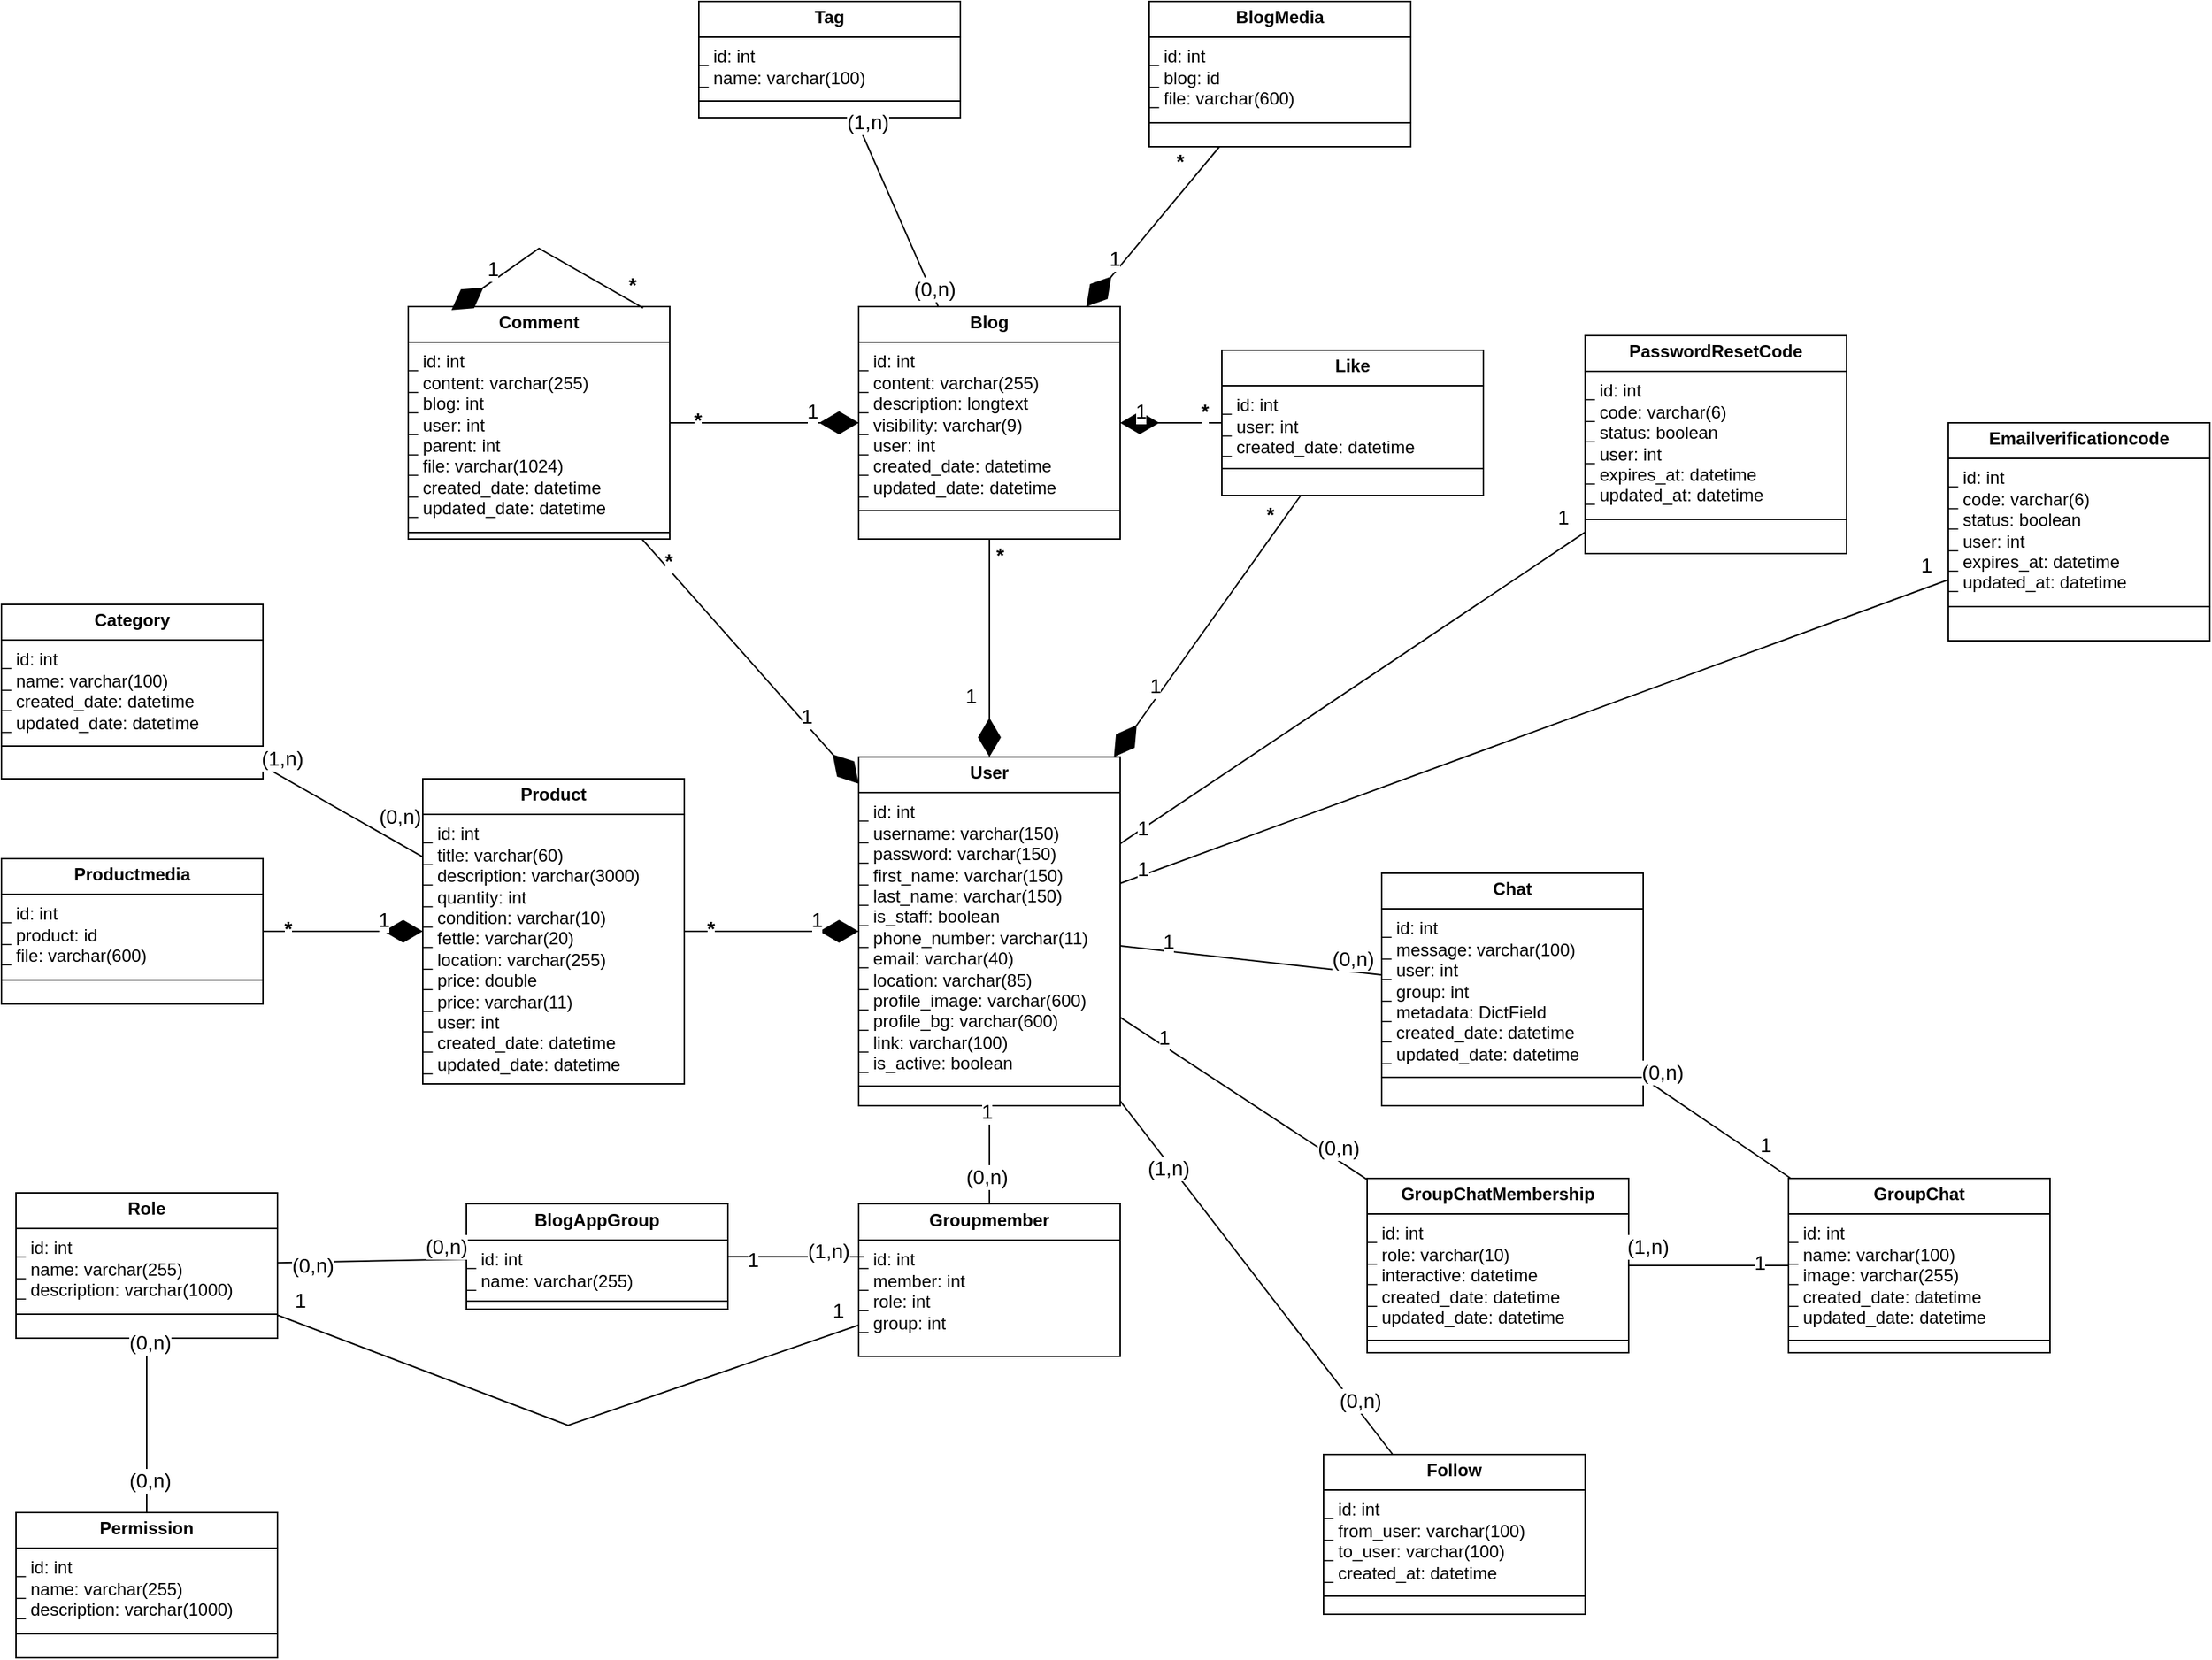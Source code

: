 <mxfile version="24.7.17">
  <diagram name="Page-1" id="c4acf3e9-155e-7222-9cf6-157b1a14988f">
    <mxGraphModel dx="2283" dy="1726" grid="1" gridSize="10" guides="1" tooltips="1" connect="1" arrows="1" fold="1" page="1" pageScale="1" pageWidth="850" pageHeight="1100" background="none" math="0" shadow="0">
      <root>
        <mxCell id="0" />
        <mxCell id="1" parent="0" />
        <mxCell id="75buAJmkiO0_xKclVIpT-29" value="&lt;p style=&quot;margin:0px;margin-top:4px;text-align:center;&quot;&gt;&lt;b&gt;User&lt;/b&gt;&lt;/p&gt;&lt;hr size=&quot;1&quot; style=&quot;border-style:solid;&quot;&gt;_ id: int&lt;div&gt;_ username: varchar(150)&lt;/div&gt;&lt;div&gt;_ password: varchar(150)&lt;/div&gt;&lt;div&gt;_ first_name: varchar(150)&lt;div&gt;_ last_name: varchar(150)&lt;/div&gt;&lt;div&gt;_ is_staff: boolean&lt;/div&gt;&lt;div&gt;_ phone_number: varchar(11)&lt;div&gt;_ email: varchar(40)&lt;/div&gt;&lt;div&gt;_ location: varchar(85)&lt;/div&gt;&lt;/div&gt;&lt;div&gt;_ profile_image: varchar(600)&lt;div&gt;_ profile_bg: varchar(600)&lt;/div&gt;&lt;div&gt;_ link: varchar(100)&lt;/div&gt;&lt;/div&gt;&lt;div&gt;_ is_active: boolean&lt;/div&gt;&lt;div&gt;&lt;div style=&quot;height:2px;&quot;&gt;&lt;/div&gt;&lt;hr size=&quot;1&quot; style=&quot;border-style:solid;&quot;&gt;&lt;div style=&quot;height:2px;&quot;&gt;&lt;/div&gt;&lt;/div&gt;&lt;/div&gt;" style="verticalAlign=top;align=left;overflow=fill;html=1;whiteSpace=wrap;" parent="1" vertex="1">
          <mxGeometry x="460" y="50" width="180" height="240" as="geometry" />
        </mxCell>
        <mxCell id="75buAJmkiO0_xKclVIpT-30" value="&lt;p style=&quot;margin:0px;margin-top:4px;text-align:center;&quot;&gt;&lt;b&gt;Follow&lt;/b&gt;&lt;/p&gt;&lt;hr size=&quot;1&quot; style=&quot;border-style:solid;&quot;&gt;_ id: int&lt;div&gt;_ from_user: varchar(100)&lt;/div&gt;&lt;div&gt;_ to_user: varchar(100)&lt;/div&gt;&lt;div&gt;_ created_at: datetime&lt;div&gt;&lt;div style=&quot;height:2px;&quot;&gt;&lt;/div&gt;&lt;hr size=&quot;1&quot; style=&quot;border-style:solid;&quot;&gt;&lt;div style=&quot;height:2px;&quot;&gt;&lt;/div&gt;&lt;/div&gt;&lt;/div&gt;" style="verticalAlign=top;align=left;overflow=fill;html=1;whiteSpace=wrap;" parent="1" vertex="1">
          <mxGeometry x="780" y="530" width="180" height="110" as="geometry" />
        </mxCell>
        <mxCell id="75buAJmkiO0_xKclVIpT-48" value="&lt;p style=&quot;margin:0px;margin-top:4px;text-align:center;&quot;&gt;&lt;b&gt;Blog&lt;/b&gt;&lt;/p&gt;&lt;hr size=&quot;1&quot; style=&quot;border-style:solid;&quot;&gt;_ id: int&lt;div&gt;_ content: varchar(255)&lt;/div&gt;&lt;div&gt;_ description: longtext&lt;/div&gt;&lt;div&gt;_ visibility: varchar(9)&lt;div&gt;_ user: int&lt;/div&gt;&lt;div&gt;_ created_date: datetime&lt;/div&gt;&lt;div&gt;_ updated_date: datetime&lt;/div&gt;&lt;div&gt;&lt;div style=&quot;height:2px;&quot;&gt;&lt;/div&gt;&lt;hr size=&quot;1&quot; style=&quot;border-style:solid;&quot;&gt;&lt;div style=&quot;height:2px;&quot;&gt;&lt;/div&gt;&lt;/div&gt;&lt;/div&gt;" style="verticalAlign=top;align=left;overflow=fill;html=1;whiteSpace=wrap;" parent="1" vertex="1">
          <mxGeometry x="460" y="-260" width="180" height="160" as="geometry" />
        </mxCell>
        <mxCell id="75buAJmkiO0_xKclVIpT-49" value="" style="endArrow=diamondThin;endFill=1;endSize=24;html=1;rounded=0;" parent="1" source="75buAJmkiO0_xKclVIpT-48" target="75buAJmkiO0_xKclVIpT-29" edge="1">
          <mxGeometry width="160" relative="1" as="geometry">
            <mxPoint x="850" y="208" as="sourcePoint" />
            <mxPoint x="649" y="208" as="targetPoint" />
          </mxGeometry>
        </mxCell>
        <mxCell id="75buAJmkiO0_xKclVIpT-50" value="&lt;font style=&quot;font-size: 14px;&quot;&gt;1&lt;/font&gt;" style="edgeLabel;html=1;align=center;verticalAlign=middle;resizable=0;points=[];" parent="75buAJmkiO0_xKclVIpT-49" vertex="1" connectable="0">
          <mxGeometry x="0.539" relative="1" as="geometry">
            <mxPoint x="-13" y="-8" as="offset" />
          </mxGeometry>
        </mxCell>
        <mxCell id="75buAJmkiO0_xKclVIpT-51" value="&lt;font style=&quot;font-size: 14px;&quot;&gt;&lt;b&gt;*&lt;/b&gt;&lt;/font&gt;" style="edgeLabel;html=1;align=center;verticalAlign=middle;resizable=0;points=[];" parent="75buAJmkiO0_xKclVIpT-49" vertex="1" connectable="0">
          <mxGeometry x="-0.789" y="-3" relative="1" as="geometry">
            <mxPoint x="10" y="-5" as="offset" />
          </mxGeometry>
        </mxCell>
        <mxCell id="75buAJmkiO0_xKclVIpT-52" value="&lt;p style=&quot;margin:0px;margin-top:4px;text-align:center;&quot;&gt;&lt;b&gt;BlogMedia&lt;/b&gt;&lt;/p&gt;&lt;hr size=&quot;1&quot; style=&quot;border-style:solid;&quot;&gt;_ id: int&lt;div&gt;_ blog: id&lt;/div&gt;&lt;div&gt;_ file: varchar(600)&lt;/div&gt;&lt;div&gt;&lt;div&gt;&lt;div style=&quot;height:2px;&quot;&gt;&lt;/div&gt;&lt;hr size=&quot;1&quot; style=&quot;border-style:solid;&quot;&gt;&lt;div style=&quot;height:2px;&quot;&gt;&lt;/div&gt;&lt;/div&gt;&lt;/div&gt;" style="verticalAlign=top;align=left;overflow=fill;html=1;whiteSpace=wrap;" parent="1" vertex="1">
          <mxGeometry x="660" y="-470" width="180" height="100" as="geometry" />
        </mxCell>
        <mxCell id="75buAJmkiO0_xKclVIpT-53" value="" style="endArrow=diamondThin;endFill=1;endSize=24;html=1;rounded=0;" parent="1" source="75buAJmkiO0_xKclVIpT-52" target="75buAJmkiO0_xKclVIpT-48" edge="1">
          <mxGeometry width="160" relative="1" as="geometry">
            <mxPoint x="760" y="-90" as="sourcePoint" />
            <mxPoint x="560" y="60" as="targetPoint" />
          </mxGeometry>
        </mxCell>
        <mxCell id="75buAJmkiO0_xKclVIpT-54" value="&lt;font style=&quot;font-size: 14px;&quot;&gt;1&lt;/font&gt;" style="edgeLabel;html=1;align=center;verticalAlign=middle;resizable=0;points=[];" parent="75buAJmkiO0_xKclVIpT-53" vertex="1" connectable="0">
          <mxGeometry x="0.539" relative="1" as="geometry">
            <mxPoint x="-2" y="-8" as="offset" />
          </mxGeometry>
        </mxCell>
        <mxCell id="75buAJmkiO0_xKclVIpT-55" value="&lt;font style=&quot;font-size: 14px;&quot;&gt;&lt;b&gt;*&lt;/b&gt;&lt;/font&gt;" style="edgeLabel;html=1;align=center;verticalAlign=middle;resizable=0;points=[];" parent="75buAJmkiO0_xKclVIpT-53" vertex="1" connectable="0">
          <mxGeometry x="-0.789" y="-3" relative="1" as="geometry">
            <mxPoint x="-16" as="offset" />
          </mxGeometry>
        </mxCell>
        <mxCell id="75buAJmkiO0_xKclVIpT-68" value="&lt;p style=&quot;margin:0px;margin-top:4px;text-align:center;&quot;&gt;&lt;b&gt;Comment&lt;/b&gt;&lt;/p&gt;&lt;hr size=&quot;1&quot; style=&quot;border-style:solid;&quot;&gt;_ id: int&lt;div&gt;_ content: varchar(255)&lt;/div&gt;&lt;div&gt;_ blog: int&lt;/div&gt;&lt;div&gt;_ user: int&lt;br&gt;&lt;/div&gt;&lt;div&gt;_ parent: int&lt;div&gt;_ file: varchar(1024)&lt;/div&gt;&lt;div&gt;_ created_date: datetime&lt;/div&gt;&lt;div&gt;_ updated_date: datetime&lt;/div&gt;&lt;div&gt;&lt;div style=&quot;height:2px;&quot;&gt;&lt;/div&gt;&lt;hr size=&quot;1&quot; style=&quot;border-style:solid;&quot;&gt;&lt;div style=&quot;height:2px;&quot;&gt;&lt;/div&gt;&lt;/div&gt;&lt;/div&gt;" style="verticalAlign=top;align=left;overflow=fill;html=1;whiteSpace=wrap;" parent="1" vertex="1">
          <mxGeometry x="150" y="-260" width="180" height="160" as="geometry" />
        </mxCell>
        <mxCell id="75buAJmkiO0_xKclVIpT-69" value="" style="endArrow=diamondThin;endFill=1;endSize=24;html=1;rounded=0;" parent="1" source="75buAJmkiO0_xKclVIpT-68" target="75buAJmkiO0_xKclVIpT-48" edge="1">
          <mxGeometry width="160" relative="1" as="geometry">
            <mxPoint x="790" y="-170" as="sourcePoint" />
            <mxPoint x="650" y="-170" as="targetPoint" />
          </mxGeometry>
        </mxCell>
        <mxCell id="75buAJmkiO0_xKclVIpT-70" value="&lt;font style=&quot;font-size: 14px;&quot;&gt;1&lt;/font&gt;" style="edgeLabel;html=1;align=center;verticalAlign=middle;resizable=0;points=[];" parent="75buAJmkiO0_xKclVIpT-69" vertex="1" connectable="0">
          <mxGeometry x="0.539" relative="1" as="geometry">
            <mxPoint x="-2" y="-8" as="offset" />
          </mxGeometry>
        </mxCell>
        <mxCell id="75buAJmkiO0_xKclVIpT-71" value="&lt;font style=&quot;font-size: 14px;&quot;&gt;&lt;b&gt;*&lt;/b&gt;&lt;/font&gt;" style="edgeLabel;html=1;align=center;verticalAlign=middle;resizable=0;points=[];" parent="75buAJmkiO0_xKclVIpT-69" vertex="1" connectable="0">
          <mxGeometry x="-0.789" y="-3" relative="1" as="geometry">
            <mxPoint x="5" y="-5" as="offset" />
          </mxGeometry>
        </mxCell>
        <mxCell id="75buAJmkiO0_xKclVIpT-78" value="" style="endArrow=diamondThin;endFill=1;endSize=24;html=1;rounded=0;entryX=0.165;entryY=0.015;entryDx=0;entryDy=0;entryPerimeter=0;exitX=0.898;exitY=0.006;exitDx=0;exitDy=0;exitPerimeter=0;" parent="1" source="75buAJmkiO0_xKclVIpT-68" target="75buAJmkiO0_xKclVIpT-68" edge="1">
          <mxGeometry width="160" relative="1" as="geometry">
            <mxPoint x="310" y="-330" as="sourcePoint" />
            <mxPoint x="200" y="-350" as="targetPoint" />
            <Array as="points">
              <mxPoint x="240" y="-300" />
            </Array>
          </mxGeometry>
        </mxCell>
        <mxCell id="75buAJmkiO0_xKclVIpT-79" value="&lt;font style=&quot;font-size: 14px;&quot;&gt;1&lt;/font&gt;" style="edgeLabel;html=1;align=center;verticalAlign=middle;resizable=0;points=[];" parent="75buAJmkiO0_xKclVIpT-78" vertex="1" connectable="0">
          <mxGeometry x="0.539" relative="1" as="geometry">
            <mxPoint x="-2" y="-8" as="offset" />
          </mxGeometry>
        </mxCell>
        <mxCell id="75buAJmkiO0_xKclVIpT-80" value="&lt;font style=&quot;font-size: 14px;&quot;&gt;&lt;b&gt;*&lt;/b&gt;&lt;/font&gt;" style="edgeLabel;html=1;align=center;verticalAlign=middle;resizable=0;points=[];" parent="75buAJmkiO0_xKclVIpT-78" vertex="1" connectable="0">
          <mxGeometry x="-0.789" y="-3" relative="1" as="geometry">
            <mxPoint x="5" y="-5" as="offset" />
          </mxGeometry>
        </mxCell>
        <mxCell id="75buAJmkiO0_xKclVIpT-85" value="" style="endArrow=diamondThin;endFill=1;endSize=24;html=1;rounded=0;" parent="1" source="75buAJmkiO0_xKclVIpT-68" target="75buAJmkiO0_xKclVIpT-29" edge="1">
          <mxGeometry width="160" relative="1" as="geometry">
            <mxPoint x="340" y="-170" as="sourcePoint" />
            <mxPoint x="470" y="-170" as="targetPoint" />
          </mxGeometry>
        </mxCell>
        <mxCell id="75buAJmkiO0_xKclVIpT-86" value="&lt;font style=&quot;font-size: 14px;&quot;&gt;1&lt;/font&gt;" style="edgeLabel;html=1;align=center;verticalAlign=middle;resizable=0;points=[];" parent="75buAJmkiO0_xKclVIpT-85" vertex="1" connectable="0">
          <mxGeometry x="0.539" relative="1" as="geometry">
            <mxPoint x="-2" y="-8" as="offset" />
          </mxGeometry>
        </mxCell>
        <mxCell id="75buAJmkiO0_xKclVIpT-87" value="&lt;font style=&quot;font-size: 14px;&quot;&gt;&lt;b&gt;*&lt;/b&gt;&lt;/font&gt;" style="edgeLabel;html=1;align=center;verticalAlign=middle;resizable=0;points=[];" parent="75buAJmkiO0_xKclVIpT-85" vertex="1" connectable="0">
          <mxGeometry x="-0.789" y="-3" relative="1" as="geometry">
            <mxPoint x="5" y="-5" as="offset" />
          </mxGeometry>
        </mxCell>
        <mxCell id="4jcIG2vYjWAaLgkACTkH-1" value="" style="endArrow=diamondThin;endFill=1;endSize=24;html=1;rounded=0;" edge="1" parent="1">
          <mxGeometry width="160" relative="1" as="geometry">
            <mxPoint x="330" y="-180" as="sourcePoint" />
            <mxPoint x="460" y="-180" as="targetPoint" />
          </mxGeometry>
        </mxCell>
        <mxCell id="4jcIG2vYjWAaLgkACTkH-2" value="&lt;font style=&quot;font-size: 14px;&quot;&gt;1&lt;/font&gt;" style="edgeLabel;html=1;align=center;verticalAlign=middle;resizable=0;points=[];" vertex="1" connectable="0" parent="4jcIG2vYjWAaLgkACTkH-1">
          <mxGeometry x="0.539" relative="1" as="geometry">
            <mxPoint x="-2" y="-8" as="offset" />
          </mxGeometry>
        </mxCell>
        <mxCell id="4jcIG2vYjWAaLgkACTkH-3" value="&lt;font style=&quot;font-size: 14px;&quot;&gt;&lt;b&gt;*&lt;/b&gt;&lt;/font&gt;" style="edgeLabel;html=1;align=center;verticalAlign=middle;resizable=0;points=[];" vertex="1" connectable="0" parent="4jcIG2vYjWAaLgkACTkH-1">
          <mxGeometry x="-0.789" y="-3" relative="1" as="geometry">
            <mxPoint x="5" y="-5" as="offset" />
          </mxGeometry>
        </mxCell>
        <mxCell id="4jcIG2vYjWAaLgkACTkH-8" value="&lt;p style=&quot;margin:0px;margin-top:4px;text-align:center;&quot;&gt;&lt;b&gt;Product&lt;/b&gt;&lt;/p&gt;&lt;hr size=&quot;1&quot; style=&quot;border-style:solid;&quot;&gt;_ id: int&lt;div&gt;_ title: varchar(60)&lt;/div&gt;&lt;div&gt;_ description: varchar(3000)&lt;/div&gt;&lt;div&gt;_ quantity: int&lt;div&gt;_ condition: varchar(10)&lt;/div&gt;&lt;div&gt;_ fettle: varchar(20)&lt;br&gt;&lt;/div&gt;&lt;div&gt;_ location: varchar(255)&lt;br&gt;&lt;/div&gt;&lt;div&gt;_ price: double&lt;br&gt;&lt;/div&gt;&lt;div&gt;&lt;div&gt;_ price: varchar(11)&lt;/div&gt;&lt;/div&gt;&lt;div&gt;_ user: int&lt;br&gt;&lt;/div&gt;&lt;div&gt;&lt;span style=&quot;background-color: initial;&quot;&gt;_ created_date: datetime&lt;/span&gt;&lt;br&gt;&lt;/div&gt;&lt;div&gt;_ updated_date: datetime&lt;/div&gt;&lt;div&gt;&lt;div style=&quot;height:2px;&quot;&gt;&lt;/div&gt;&lt;hr size=&quot;1&quot; style=&quot;border-style:solid;&quot;&gt;&lt;div style=&quot;height:2px;&quot;&gt;&lt;/div&gt;&lt;/div&gt;&lt;/div&gt;" style="verticalAlign=top;align=left;overflow=fill;html=1;whiteSpace=wrap;" vertex="1" parent="1">
          <mxGeometry x="160" y="65" width="180" height="210" as="geometry" />
        </mxCell>
        <mxCell id="4jcIG2vYjWAaLgkACTkH-9" value="&lt;p style=&quot;margin:0px;margin-top:4px;text-align:center;&quot;&gt;&lt;b&gt;Productmedia&lt;/b&gt;&lt;/p&gt;&lt;hr size=&quot;1&quot; style=&quot;border-style:solid;&quot;&gt;_ id: int&lt;div&gt;_ product: id&lt;/div&gt;&lt;div&gt;_ file: varchar(600)&lt;/div&gt;&lt;div&gt;&lt;div&gt;&lt;div style=&quot;height:2px;&quot;&gt;&lt;/div&gt;&lt;hr size=&quot;1&quot; style=&quot;border-style:solid;&quot;&gt;&lt;div style=&quot;height:2px;&quot;&gt;&lt;/div&gt;&lt;/div&gt;&lt;/div&gt;" style="verticalAlign=top;align=left;overflow=fill;html=1;whiteSpace=wrap;" vertex="1" parent="1">
          <mxGeometry x="-130" y="120" width="180" height="100" as="geometry" />
        </mxCell>
        <mxCell id="4jcIG2vYjWAaLgkACTkH-10" value="" style="endArrow=diamondThin;endFill=1;endSize=24;html=1;rounded=0;" edge="1" parent="1" source="4jcIG2vYjWAaLgkACTkH-8" target="75buAJmkiO0_xKclVIpT-29">
          <mxGeometry width="160" relative="1" as="geometry">
            <mxPoint x="321" y="-90" as="sourcePoint" />
            <mxPoint x="470" y="78" as="targetPoint" />
          </mxGeometry>
        </mxCell>
        <mxCell id="4jcIG2vYjWAaLgkACTkH-11" value="&lt;font style=&quot;font-size: 14px;&quot;&gt;1&lt;/font&gt;" style="edgeLabel;html=1;align=center;verticalAlign=middle;resizable=0;points=[];" vertex="1" connectable="0" parent="4jcIG2vYjWAaLgkACTkH-10">
          <mxGeometry x="0.539" relative="1" as="geometry">
            <mxPoint x="-2" y="-8" as="offset" />
          </mxGeometry>
        </mxCell>
        <mxCell id="4jcIG2vYjWAaLgkACTkH-12" value="&lt;font style=&quot;font-size: 14px;&quot;&gt;&lt;b&gt;*&lt;/b&gt;&lt;/font&gt;" style="edgeLabel;html=1;align=center;verticalAlign=middle;resizable=0;points=[];" vertex="1" connectable="0" parent="4jcIG2vYjWAaLgkACTkH-10">
          <mxGeometry x="-0.789" y="-3" relative="1" as="geometry">
            <mxPoint x="5" y="-5" as="offset" />
          </mxGeometry>
        </mxCell>
        <mxCell id="4jcIG2vYjWAaLgkACTkH-13" value="" style="endArrow=diamondThin;endFill=1;endSize=24;html=1;rounded=0;" edge="1" parent="1" source="4jcIG2vYjWAaLgkACTkH-9" target="4jcIG2vYjWAaLgkACTkH-8">
          <mxGeometry width="160" relative="1" as="geometry">
            <mxPoint x="350" y="180" as="sourcePoint" />
            <mxPoint x="470" y="180" as="targetPoint" />
          </mxGeometry>
        </mxCell>
        <mxCell id="4jcIG2vYjWAaLgkACTkH-14" value="&lt;font style=&quot;font-size: 14px;&quot;&gt;1&lt;/font&gt;" style="edgeLabel;html=1;align=center;verticalAlign=middle;resizable=0;points=[];" vertex="1" connectable="0" parent="4jcIG2vYjWAaLgkACTkH-13">
          <mxGeometry x="0.539" relative="1" as="geometry">
            <mxPoint x="-2" y="-8" as="offset" />
          </mxGeometry>
        </mxCell>
        <mxCell id="4jcIG2vYjWAaLgkACTkH-15" value="&lt;font style=&quot;font-size: 14px;&quot;&gt;&lt;b&gt;*&lt;/b&gt;&lt;/font&gt;" style="edgeLabel;html=1;align=center;verticalAlign=middle;resizable=0;points=[];" vertex="1" connectable="0" parent="4jcIG2vYjWAaLgkACTkH-13">
          <mxGeometry x="-0.789" y="-3" relative="1" as="geometry">
            <mxPoint x="5" y="-5" as="offset" />
          </mxGeometry>
        </mxCell>
        <mxCell id="4jcIG2vYjWAaLgkACTkH-16" value="&lt;p style=&quot;margin:0px;margin-top:4px;text-align:center;&quot;&gt;&lt;b&gt;Category&lt;/b&gt;&lt;/p&gt;&lt;hr size=&quot;1&quot; style=&quot;border-style:solid;&quot;&gt;_ id: int&lt;div&gt;_ name: varchar(100)&lt;/div&gt;&lt;div&gt;&lt;div&gt;_ created_date: datetime&lt;/div&gt;&lt;div&gt;_ updated_date: datetime&lt;/div&gt;&lt;div&gt;&lt;div style=&quot;height:2px;&quot;&gt;&lt;/div&gt;&lt;hr size=&quot;1&quot; style=&quot;border-style:solid;&quot;&gt;&lt;div style=&quot;height:2px;&quot;&gt;&lt;/div&gt;&lt;/div&gt;&lt;/div&gt;" style="verticalAlign=top;align=left;overflow=fill;html=1;whiteSpace=wrap;" vertex="1" parent="1">
          <mxGeometry x="-130" y="-55" width="180" height="120" as="geometry" />
        </mxCell>
        <mxCell id="4jcIG2vYjWAaLgkACTkH-18" value="&lt;p style=&quot;margin:0px;margin-top:4px;text-align:center;&quot;&gt;&lt;b&gt;Tag&lt;/b&gt;&lt;/p&gt;&lt;hr size=&quot;1&quot; style=&quot;border-style:solid;&quot;&gt;_ id: int&lt;div&gt;_ name: varchar(100)&lt;/div&gt;&lt;div&gt;&lt;div&gt;&lt;div style=&quot;height:2px;&quot;&gt;&lt;/div&gt;&lt;hr size=&quot;1&quot; style=&quot;border-style:solid;&quot;&gt;&lt;div style=&quot;height:2px;&quot;&gt;&lt;/div&gt;&lt;/div&gt;&lt;/div&gt;" style="verticalAlign=top;align=left;overflow=fill;html=1;whiteSpace=wrap;" vertex="1" parent="1">
          <mxGeometry x="350" y="-470" width="180" height="80" as="geometry" />
        </mxCell>
        <mxCell id="4jcIG2vYjWAaLgkACTkH-20" value="&lt;p style=&quot;margin:0px;margin-top:4px;text-align:center;&quot;&gt;&lt;b&gt;Like&lt;/b&gt;&lt;/p&gt;&lt;hr size=&quot;1&quot; style=&quot;border-style:solid;&quot;&gt;_ id: int&lt;div&gt;&lt;span style=&quot;background-color: initial;&quot;&gt;_ user: int&lt;/span&gt;&lt;br&gt;&lt;/div&gt;&lt;div&gt;&lt;div&gt;_ created_date: datetime&lt;/div&gt;&lt;div&gt;&lt;hr size=&quot;1&quot; style=&quot;border-style:solid;&quot;&gt;&lt;div style=&quot;height:2px;&quot;&gt;&lt;/div&gt;&lt;/div&gt;&lt;/div&gt;" style="verticalAlign=top;align=left;overflow=fill;html=1;whiteSpace=wrap;" vertex="1" parent="1">
          <mxGeometry x="710" y="-230" width="180" height="100" as="geometry" />
        </mxCell>
        <mxCell id="4jcIG2vYjWAaLgkACTkH-21" value="" style="endArrow=diamondThin;endFill=1;endSize=24;html=1;rounded=0;" edge="1" parent="1" source="4jcIG2vYjWAaLgkACTkH-20" target="75buAJmkiO0_xKclVIpT-48">
          <mxGeometry width="160" relative="1" as="geometry">
            <mxPoint x="654" y="-300" as="sourcePoint" />
            <mxPoint x="618" y="-250" as="targetPoint" />
          </mxGeometry>
        </mxCell>
        <mxCell id="4jcIG2vYjWAaLgkACTkH-22" value="&lt;font style=&quot;font-size: 14px;&quot;&gt;1&lt;/font&gt;" style="edgeLabel;html=1;align=center;verticalAlign=middle;resizable=0;points=[];" vertex="1" connectable="0" parent="4jcIG2vYjWAaLgkACTkH-21">
          <mxGeometry x="0.539" relative="1" as="geometry">
            <mxPoint x="-2" y="-8" as="offset" />
          </mxGeometry>
        </mxCell>
        <mxCell id="4jcIG2vYjWAaLgkACTkH-23" value="&lt;font style=&quot;font-size: 14px;&quot;&gt;&lt;b&gt;*&lt;/b&gt;&lt;/font&gt;" style="edgeLabel;html=1;align=center;verticalAlign=middle;resizable=0;points=[];" vertex="1" connectable="0" parent="4jcIG2vYjWAaLgkACTkH-21">
          <mxGeometry x="-0.789" y="-3" relative="1" as="geometry">
            <mxPoint x="-5" y="-5" as="offset" />
          </mxGeometry>
        </mxCell>
        <mxCell id="4jcIG2vYjWAaLgkACTkH-24" value="" style="endArrow=diamondThin;endFill=1;endSize=24;html=1;rounded=0;" edge="1" parent="1" source="4jcIG2vYjWAaLgkACTkH-20" target="75buAJmkiO0_xKclVIpT-29">
          <mxGeometry width="160" relative="1" as="geometry">
            <mxPoint x="770" y="-170" as="sourcePoint" />
            <mxPoint x="650" y="-170" as="targetPoint" />
          </mxGeometry>
        </mxCell>
        <mxCell id="4jcIG2vYjWAaLgkACTkH-25" value="&lt;font style=&quot;font-size: 14px;&quot;&gt;1&lt;/font&gt;" style="edgeLabel;html=1;align=center;verticalAlign=middle;resizable=0;points=[];" vertex="1" connectable="0" parent="4jcIG2vYjWAaLgkACTkH-24">
          <mxGeometry x="0.539" relative="1" as="geometry">
            <mxPoint x="-2" y="-8" as="offset" />
          </mxGeometry>
        </mxCell>
        <mxCell id="4jcIG2vYjWAaLgkACTkH-26" value="&lt;font style=&quot;font-size: 14px;&quot;&gt;&lt;b&gt;*&lt;/b&gt;&lt;/font&gt;" style="edgeLabel;html=1;align=center;verticalAlign=middle;resizable=0;points=[];" vertex="1" connectable="0" parent="4jcIG2vYjWAaLgkACTkH-24">
          <mxGeometry x="-0.789" y="-3" relative="1" as="geometry">
            <mxPoint x="-5" y="-5" as="offset" />
          </mxGeometry>
        </mxCell>
        <mxCell id="4jcIG2vYjWAaLgkACTkH-27" value="&lt;p style=&quot;margin:0px;margin-top:4px;text-align:center;&quot;&gt;&lt;b&gt;Emailverificationcode&lt;/b&gt;&lt;/p&gt;&lt;hr size=&quot;1&quot; style=&quot;border-style:solid;&quot;&gt;_ id: int&lt;div&gt;_ code: varchar(6)&lt;/div&gt;&lt;div&gt;&lt;div&gt;_ status: boolean&lt;/div&gt;&lt;div&gt;&lt;div&gt;_ user: int&lt;/div&gt;&lt;/div&gt;&lt;div&gt;_ expires_at: datetime&lt;/div&gt;&lt;div&gt;_ updated_at: datetime&lt;br&gt;&lt;/div&gt;&lt;div&gt;&lt;div style=&quot;height:2px;&quot;&gt;&lt;/div&gt;&lt;hr size=&quot;1&quot; style=&quot;border-style:solid;&quot;&gt;&lt;div style=&quot;height:2px;&quot;&gt;&lt;/div&gt;&lt;/div&gt;&lt;/div&gt;" style="verticalAlign=top;align=left;overflow=fill;html=1;whiteSpace=wrap;" vertex="1" parent="1">
          <mxGeometry x="1210" y="-180" width="180" height="150" as="geometry" />
        </mxCell>
        <mxCell id="4jcIG2vYjWAaLgkACTkH-28" value="" style="endArrow=none;html=1;rounded=0;" edge="1" parent="1" source="75buAJmkiO0_xKclVIpT-29" target="4jcIG2vYjWAaLgkACTkH-27">
          <mxGeometry relative="1" as="geometry">
            <mxPoint x="620" y="100" as="sourcePoint" />
            <mxPoint x="780" y="100" as="targetPoint" />
          </mxGeometry>
        </mxCell>
        <mxCell id="4jcIG2vYjWAaLgkACTkH-29" value="&lt;font style=&quot;font-size: 14px;&quot;&gt;1&lt;/font&gt;" style="edgeLabel;resizable=0;html=1;align=left;verticalAlign=bottom;" connectable="0" vertex="1" parent="4jcIG2vYjWAaLgkACTkH-28">
          <mxGeometry x="-1" relative="1" as="geometry">
            <mxPoint x="10" as="offset" />
          </mxGeometry>
        </mxCell>
        <mxCell id="4jcIG2vYjWAaLgkACTkH-30" value="&lt;font style=&quot;font-size: 14px;&quot;&gt;1&lt;/font&gt;" style="edgeLabel;resizable=0;html=1;align=right;verticalAlign=bottom;" connectable="0" vertex="1" parent="4jcIG2vYjWAaLgkACTkH-28">
          <mxGeometry x="1" relative="1" as="geometry">
            <mxPoint x="-10" as="offset" />
          </mxGeometry>
        </mxCell>
        <mxCell id="4jcIG2vYjWAaLgkACTkH-31" value="" style="endArrow=none;html=1;rounded=0;" edge="1" parent="1" source="4jcIG2vYjWAaLgkACTkH-16" target="4jcIG2vYjWAaLgkACTkH-8">
          <mxGeometry relative="1" as="geometry">
            <mxPoint x="400" y="120" as="sourcePoint" />
            <mxPoint x="560" y="120" as="targetPoint" />
          </mxGeometry>
        </mxCell>
        <mxCell id="4jcIG2vYjWAaLgkACTkH-39" value="&lt;font style=&quot;font-size: 14px;&quot;&gt;(1,n)&lt;/font&gt;" style="edgeLabel;html=1;align=center;verticalAlign=middle;resizable=0;points=[];" vertex="1" connectable="0" parent="4jcIG2vYjWAaLgkACTkH-31">
          <mxGeometry x="-0.775" y="2" relative="1" as="geometry">
            <mxPoint y="-11" as="offset" />
          </mxGeometry>
        </mxCell>
        <mxCell id="4jcIG2vYjWAaLgkACTkH-47" value="&lt;font style=&quot;font-size: 14px;&quot;&gt;(0,n)&lt;/font&gt;" style="edgeLabel;html=1;align=center;verticalAlign=middle;resizable=0;points=[];" vertex="1" connectable="0" parent="4jcIG2vYjWAaLgkACTkH-31">
          <mxGeometry x="0.696" relative="1" as="geometry">
            <mxPoint y="-19" as="offset" />
          </mxGeometry>
        </mxCell>
        <mxCell id="4jcIG2vYjWAaLgkACTkH-34" value="&lt;p style=&quot;margin:0px;margin-top:4px;text-align:center;&quot;&gt;&lt;b&gt;PasswordResetCode&lt;/b&gt;&lt;/p&gt;&lt;hr size=&quot;1&quot; style=&quot;border-style:solid;&quot;&gt;_ id: int&lt;div&gt;_ code: varchar(6)&lt;/div&gt;&lt;div&gt;&lt;div&gt;_ status: boolean&lt;/div&gt;&lt;div&gt;&lt;div&gt;_ user: int&lt;/div&gt;&lt;/div&gt;&lt;div&gt;_ expires_at: datetime&lt;/div&gt;&lt;div&gt;_ updated_at: datetime&lt;br&gt;&lt;/div&gt;&lt;div&gt;&lt;div style=&quot;height:2px;&quot;&gt;&lt;/div&gt;&lt;hr size=&quot;1&quot; style=&quot;border-style:solid;&quot;&gt;&lt;div style=&quot;height:2px;&quot;&gt;&lt;/div&gt;&lt;/div&gt;&lt;/div&gt;" style="verticalAlign=top;align=left;overflow=fill;html=1;whiteSpace=wrap;" vertex="1" parent="1">
          <mxGeometry x="960" y="-240" width="180" height="150" as="geometry" />
        </mxCell>
        <mxCell id="4jcIG2vYjWAaLgkACTkH-35" value="" style="endArrow=none;html=1;rounded=0;" edge="1" parent="1" source="75buAJmkiO0_xKclVIpT-29" target="4jcIG2vYjWAaLgkACTkH-34">
          <mxGeometry relative="1" as="geometry">
            <mxPoint x="650" y="180" as="sourcePoint" />
            <mxPoint x="830" y="180" as="targetPoint" />
          </mxGeometry>
        </mxCell>
        <mxCell id="4jcIG2vYjWAaLgkACTkH-36" value="&lt;font style=&quot;font-size: 14px;&quot;&gt;1&lt;/font&gt;" style="edgeLabel;resizable=0;html=1;align=left;verticalAlign=bottom;" connectable="0" vertex="1" parent="4jcIG2vYjWAaLgkACTkH-35">
          <mxGeometry x="-1" relative="1" as="geometry">
            <mxPoint x="10" as="offset" />
          </mxGeometry>
        </mxCell>
        <mxCell id="4jcIG2vYjWAaLgkACTkH-37" value="&lt;font style=&quot;font-size: 14px;&quot;&gt;1&lt;/font&gt;" style="edgeLabel;resizable=0;html=1;align=right;verticalAlign=bottom;" connectable="0" vertex="1" parent="4jcIG2vYjWAaLgkACTkH-35">
          <mxGeometry x="1" relative="1" as="geometry">
            <mxPoint x="-10" as="offset" />
          </mxGeometry>
        </mxCell>
        <mxCell id="4jcIG2vYjWAaLgkACTkH-38" value="&lt;p style=&quot;margin:0px;margin-top:4px;text-align:center;&quot;&gt;&lt;b&gt;GroupChat&lt;/b&gt;&lt;/p&gt;&lt;hr size=&quot;1&quot; style=&quot;border-style:solid;&quot;&gt;_ id: int&lt;div&gt;_ name: varchar(100)&lt;/div&gt;&lt;div&gt;&lt;div&gt;_ image: varchar(255)&lt;/div&gt;&lt;div&gt;&lt;/div&gt;&lt;div&gt;_ created_date: datetime&lt;/div&gt;&lt;div&gt;_ updated_date: datetime&lt;/div&gt;&lt;div&gt;&lt;div style=&quot;height:2px;&quot;&gt;&lt;/div&gt;&lt;hr size=&quot;1&quot; style=&quot;border-style:solid;&quot;&gt;&lt;div style=&quot;height:2px;&quot;&gt;&lt;/div&gt;&lt;/div&gt;&lt;/div&gt;" style="verticalAlign=top;align=left;overflow=fill;html=1;whiteSpace=wrap;" vertex="1" parent="1">
          <mxGeometry x="1100" y="340" width="180" height="120" as="geometry" />
        </mxCell>
        <mxCell id="4jcIG2vYjWAaLgkACTkH-41" value="" style="endArrow=none;html=1;rounded=0;" edge="1" parent="1" source="4jcIG2vYjWAaLgkACTkH-18" target="75buAJmkiO0_xKclVIpT-48">
          <mxGeometry relative="1" as="geometry">
            <mxPoint x="410" y="-260" as="sourcePoint" />
            <mxPoint x="170" y="129" as="targetPoint" />
          </mxGeometry>
        </mxCell>
        <mxCell id="4jcIG2vYjWAaLgkACTkH-42" value="&lt;font style=&quot;font-size: 14px;&quot;&gt;(1,n)&lt;/font&gt;" style="edgeLabel;html=1;align=center;verticalAlign=middle;resizable=0;points=[];" vertex="1" connectable="0" parent="4jcIG2vYjWAaLgkACTkH-41">
          <mxGeometry x="-0.775" y="2" relative="1" as="geometry">
            <mxPoint y="-11" as="offset" />
          </mxGeometry>
        </mxCell>
        <mxCell id="4jcIG2vYjWAaLgkACTkH-43" value="&lt;font style=&quot;font-size: 14px;&quot;&gt;(0,n)&lt;/font&gt;" style="edgeLabel;html=1;align=center;verticalAlign=middle;resizable=0;points=[];" vertex="1" connectable="0" parent="4jcIG2vYjWAaLgkACTkH-41">
          <mxGeometry x="0.826" y="2" relative="1" as="geometry">
            <mxPoint as="offset" />
          </mxGeometry>
        </mxCell>
        <mxCell id="4jcIG2vYjWAaLgkACTkH-45" value="" style="endArrow=none;html=1;rounded=0;" edge="1" parent="1" source="75buAJmkiO0_xKclVIpT-30" target="75buAJmkiO0_xKclVIpT-29">
          <mxGeometry relative="1" as="geometry">
            <mxPoint x="60" y="66" as="sourcePoint" />
            <mxPoint x="550" y="300" as="targetPoint" />
          </mxGeometry>
        </mxCell>
        <mxCell id="4jcIG2vYjWAaLgkACTkH-46" value="&lt;font style=&quot;font-size: 14px;&quot;&gt;(0,n)&lt;/font&gt;" style="edgeLabel;html=1;align=center;verticalAlign=middle;resizable=0;points=[];" vertex="1" connectable="0" parent="4jcIG2vYjWAaLgkACTkH-45">
          <mxGeometry x="-0.775" y="2" relative="1" as="geometry">
            <mxPoint y="-11" as="offset" />
          </mxGeometry>
        </mxCell>
        <mxCell id="4jcIG2vYjWAaLgkACTkH-48" value="&lt;font style=&quot;font-size: 14px;&quot;&gt;(1,n)&lt;/font&gt;" style="edgeLabel;html=1;align=center;verticalAlign=middle;resizable=0;points=[];" vertex="1" connectable="0" parent="4jcIG2vYjWAaLgkACTkH-45">
          <mxGeometry x="0.631" y="2" relative="1" as="geometry">
            <mxPoint as="offset" />
          </mxGeometry>
        </mxCell>
        <mxCell id="4jcIG2vYjWAaLgkACTkH-55" value="&lt;p style=&quot;margin:0px;margin-top:4px;text-align:center;&quot;&gt;&lt;b&gt;GroupChatMembership&lt;/b&gt;&lt;/p&gt;&lt;hr size=&quot;1&quot; style=&quot;border-style:solid;&quot;&gt;_ id: int&lt;div&gt;_ role: varchar(10)&lt;/div&gt;&lt;div&gt;_ interactive: datetime&lt;br&gt;&lt;/div&gt;&lt;div&gt;&lt;div&gt;_ created_date: datetime&lt;/div&gt;&lt;div&gt;_ updated_date: datetime&lt;/div&gt;&lt;div&gt;&lt;div style=&quot;height:2px;&quot;&gt;&lt;/div&gt;&lt;hr size=&quot;1&quot; style=&quot;border-style:solid;&quot;&gt;&lt;div style=&quot;height:2px;&quot;&gt;&lt;/div&gt;&lt;/div&gt;&lt;/div&gt;" style="verticalAlign=top;align=left;overflow=fill;html=1;whiteSpace=wrap;" vertex="1" parent="1">
          <mxGeometry x="810" y="340" width="180" height="120" as="geometry" />
        </mxCell>
        <mxCell id="4jcIG2vYjWAaLgkACTkH-56" value="" style="endArrow=none;html=1;rounded=0;" edge="1" parent="1" source="4jcIG2vYjWAaLgkACTkH-55" target="4jcIG2vYjWAaLgkACTkH-38">
          <mxGeometry relative="1" as="geometry">
            <mxPoint x="781" y="330" as="sourcePoint" />
            <mxPoint x="650" y="241" as="targetPoint" />
          </mxGeometry>
        </mxCell>
        <mxCell id="4jcIG2vYjWAaLgkACTkH-57" value="&lt;font style=&quot;font-size: 14px;&quot;&gt;(1,n)&lt;/font&gt;" style="edgeLabel;html=1;align=center;verticalAlign=middle;resizable=0;points=[];" vertex="1" connectable="0" parent="4jcIG2vYjWAaLgkACTkH-56">
          <mxGeometry x="-0.775" y="2" relative="1" as="geometry">
            <mxPoint y="-11" as="offset" />
          </mxGeometry>
        </mxCell>
        <mxCell id="4jcIG2vYjWAaLgkACTkH-58" value="&lt;span style=&quot;font-size: 14px;&quot;&gt;1&lt;/span&gt;" style="edgeLabel;html=1;align=center;verticalAlign=middle;resizable=0;points=[];" vertex="1" connectable="0" parent="4jcIG2vYjWAaLgkACTkH-56">
          <mxGeometry x="0.631" y="2" relative="1" as="geometry">
            <mxPoint as="offset" />
          </mxGeometry>
        </mxCell>
        <mxCell id="4jcIG2vYjWAaLgkACTkH-65" value="" style="endArrow=none;html=1;rounded=0;" edge="1" parent="1" source="4jcIG2vYjWAaLgkACTkH-55" target="75buAJmkiO0_xKclVIpT-29">
          <mxGeometry relative="1" as="geometry">
            <mxPoint x="960" y="390" as="sourcePoint" />
            <mxPoint x="1090" y="390" as="targetPoint" />
          </mxGeometry>
        </mxCell>
        <mxCell id="4jcIG2vYjWAaLgkACTkH-66" value="&lt;font style=&quot;font-size: 14px;&quot;&gt;(0,n)&lt;/font&gt;" style="edgeLabel;html=1;align=center;verticalAlign=middle;resizable=0;points=[];" vertex="1" connectable="0" parent="4jcIG2vYjWAaLgkACTkH-65">
          <mxGeometry x="-0.775" y="2" relative="1" as="geometry">
            <mxPoint y="-11" as="offset" />
          </mxGeometry>
        </mxCell>
        <mxCell id="4jcIG2vYjWAaLgkACTkH-67" value="&lt;span style=&quot;font-size: 14px;&quot;&gt;1&lt;/span&gt;" style="edgeLabel;html=1;align=center;verticalAlign=middle;resizable=0;points=[];" vertex="1" connectable="0" parent="4jcIG2vYjWAaLgkACTkH-65">
          <mxGeometry x="0.631" y="2" relative="1" as="geometry">
            <mxPoint y="-9" as="offset" />
          </mxGeometry>
        </mxCell>
        <mxCell id="4jcIG2vYjWAaLgkACTkH-68" value="&lt;p style=&quot;margin:0px;margin-top:4px;text-align:center;&quot;&gt;&lt;b&gt;Permission&lt;/b&gt;&lt;/p&gt;&lt;hr size=&quot;1&quot; style=&quot;border-style:solid;&quot;&gt;_ id: int&lt;div&gt;_ name: varchar(255)&lt;/div&gt;&lt;div&gt;_ description: varchar(1000)&lt;/div&gt;&lt;div&gt;&lt;div&gt;&lt;div style=&quot;height:2px;&quot;&gt;&lt;/div&gt;&lt;hr size=&quot;1&quot; style=&quot;border-style:solid;&quot;&gt;&lt;div style=&quot;height:2px;&quot;&gt;&lt;/div&gt;&lt;/div&gt;&lt;/div&gt;" style="verticalAlign=top;align=left;overflow=fill;html=1;whiteSpace=wrap;" vertex="1" parent="1">
          <mxGeometry x="-120" y="570" width="180" height="100" as="geometry" />
        </mxCell>
        <mxCell id="4jcIG2vYjWAaLgkACTkH-69" value="&lt;p style=&quot;margin:0px;margin-top:4px;text-align:center;&quot;&gt;&lt;b&gt;Role&lt;/b&gt;&lt;/p&gt;&lt;hr size=&quot;1&quot; style=&quot;border-style:solid;&quot;&gt;_ id: int&lt;div&gt;_ name: varchar(255)&lt;/div&gt;&lt;div&gt;_ description: varchar(1000)&lt;/div&gt;&lt;div&gt;&lt;div&gt;&lt;div style=&quot;height:2px;&quot;&gt;&lt;/div&gt;&lt;hr size=&quot;1&quot; style=&quot;border-style:solid;&quot;&gt;&lt;div style=&quot;height:2px;&quot;&gt;&lt;/div&gt;&lt;/div&gt;&lt;/div&gt;" style="verticalAlign=top;align=left;overflow=fill;html=1;whiteSpace=wrap;" vertex="1" parent="1">
          <mxGeometry x="-120" y="350" width="180" height="100" as="geometry" />
        </mxCell>
        <mxCell id="4jcIG2vYjWAaLgkACTkH-70" value="" style="endArrow=none;html=1;rounded=0;" edge="1" parent="1" source="4jcIG2vYjWAaLgkACTkH-69" target="4jcIG2vYjWAaLgkACTkH-68">
          <mxGeometry relative="1" as="geometry">
            <mxPoint x="568" y="360" as="sourcePoint" />
            <mxPoint x="565" y="300" as="targetPoint" />
          </mxGeometry>
        </mxCell>
        <mxCell id="4jcIG2vYjWAaLgkACTkH-71" value="&lt;font style=&quot;font-size: 14px;&quot;&gt;(0,n)&lt;/font&gt;" style="edgeLabel;html=1;align=center;verticalAlign=middle;resizable=0;points=[];" vertex="1" connectable="0" parent="4jcIG2vYjWAaLgkACTkH-70">
          <mxGeometry x="-0.775" y="2" relative="1" as="geometry">
            <mxPoint y="-11" as="offset" />
          </mxGeometry>
        </mxCell>
        <mxCell id="4jcIG2vYjWAaLgkACTkH-72" value="&lt;font style=&quot;font-size: 14px;&quot;&gt;(0,n)&lt;/font&gt;" style="edgeLabel;html=1;align=center;verticalAlign=middle;resizable=0;points=[];" vertex="1" connectable="0" parent="4jcIG2vYjWAaLgkACTkH-70">
          <mxGeometry x="0.631" y="2" relative="1" as="geometry">
            <mxPoint as="offset" />
          </mxGeometry>
        </mxCell>
        <mxCell id="4jcIG2vYjWAaLgkACTkH-73" value="&lt;p style=&quot;margin:0px;margin-top:4px;text-align:center;&quot;&gt;&lt;b&gt;BlogAppGroup&lt;/b&gt;&lt;/p&gt;&lt;hr size=&quot;1&quot; style=&quot;border-style:solid;&quot;&gt;_ id: int&lt;div&gt;_ name: varchar(255)&lt;/div&gt;&lt;div&gt;&lt;div&gt;&lt;hr size=&quot;1&quot; style=&quot;border-style:solid;&quot;&gt;&lt;div style=&quot;height:2px;&quot;&gt;&lt;/div&gt;&lt;/div&gt;&lt;/div&gt;" style="verticalAlign=top;align=left;overflow=fill;html=1;whiteSpace=wrap;" vertex="1" parent="1">
          <mxGeometry x="190" y="357.5" width="180" height="72.5" as="geometry" />
        </mxCell>
        <mxCell id="4jcIG2vYjWAaLgkACTkH-74" value="" style="endArrow=none;html=1;rounded=0;" edge="1" parent="1" source="4jcIG2vYjWAaLgkACTkH-73" target="4jcIG2vYjWAaLgkACTkH-69">
          <mxGeometry relative="1" as="geometry">
            <mxPoint x="90" y="630" as="sourcePoint" />
            <mxPoint y="630" as="targetPoint" />
          </mxGeometry>
        </mxCell>
        <mxCell id="4jcIG2vYjWAaLgkACTkH-75" value="&lt;font style=&quot;font-size: 14px;&quot;&gt;(0,n)&lt;/font&gt;" style="edgeLabel;html=1;align=center;verticalAlign=middle;resizable=0;points=[];" vertex="1" connectable="0" parent="4jcIG2vYjWAaLgkACTkH-74">
          <mxGeometry x="-0.775" y="2" relative="1" as="geometry">
            <mxPoint y="-11" as="offset" />
          </mxGeometry>
        </mxCell>
        <mxCell id="4jcIG2vYjWAaLgkACTkH-76" value="&lt;font style=&quot;font-size: 14px;&quot;&gt;(0,n)&lt;/font&gt;" style="edgeLabel;html=1;align=center;verticalAlign=middle;resizable=0;points=[];" vertex="1" connectable="0" parent="4jcIG2vYjWAaLgkACTkH-74">
          <mxGeometry x="0.631" y="2" relative="1" as="geometry">
            <mxPoint as="offset" />
          </mxGeometry>
        </mxCell>
        <mxCell id="4jcIG2vYjWAaLgkACTkH-77" value="&lt;p style=&quot;margin:0px;margin-top:4px;text-align:center;&quot;&gt;&lt;b&gt;Groupmember&lt;/b&gt;&lt;/p&gt;&lt;hr size=&quot;1&quot; style=&quot;border-style:solid;&quot;&gt;_ id: int&lt;div&gt;_ member: int&lt;/div&gt;&lt;div&gt;_ role: int&lt;/div&gt;&lt;div&gt;_ group: int&lt;/div&gt;&lt;div&gt;&lt;div&gt;&lt;div style=&quot;height:2px;&quot;&gt;&lt;/div&gt;&lt;/div&gt;&lt;/div&gt;" style="verticalAlign=top;align=left;overflow=fill;html=1;whiteSpace=wrap;" vertex="1" parent="1">
          <mxGeometry x="460" y="357.5" width="180" height="105" as="geometry" />
        </mxCell>
        <mxCell id="4jcIG2vYjWAaLgkACTkH-79" value="" style="endArrow=none;html=1;rounded=0;" edge="1" parent="1" source="4jcIG2vYjWAaLgkACTkH-77" target="75buAJmkiO0_xKclVIpT-29">
          <mxGeometry relative="1" as="geometry">
            <mxPoint x="797" y="350" as="sourcePoint" />
            <mxPoint x="650" y="245" as="targetPoint" />
          </mxGeometry>
        </mxCell>
        <mxCell id="4jcIG2vYjWAaLgkACTkH-80" value="&lt;font style=&quot;font-size: 14px;&quot;&gt;(0,n)&lt;/font&gt;" style="edgeLabel;html=1;align=center;verticalAlign=middle;resizable=0;points=[];" vertex="1" connectable="0" parent="4jcIG2vYjWAaLgkACTkH-79">
          <mxGeometry x="-0.775" y="2" relative="1" as="geometry">
            <mxPoint y="-11" as="offset" />
          </mxGeometry>
        </mxCell>
        <mxCell id="4jcIG2vYjWAaLgkACTkH-81" value="&lt;span style=&quot;font-size: 14px;&quot;&gt;1&lt;/span&gt;" style="edgeLabel;html=1;align=center;verticalAlign=middle;resizable=0;points=[];" vertex="1" connectable="0" parent="4jcIG2vYjWAaLgkACTkH-79">
          <mxGeometry x="0.631" y="2" relative="1" as="geometry">
            <mxPoint y="-9" as="offset" />
          </mxGeometry>
        </mxCell>
        <mxCell id="4jcIG2vYjWAaLgkACTkH-82" value="" style="endArrow=none;html=1;rounded=0;exitX=0.02;exitY=0.348;exitDx=0;exitDy=0;exitPerimeter=0;" edge="1" parent="1" source="4jcIG2vYjWAaLgkACTkH-77" target="4jcIG2vYjWAaLgkACTkH-73">
          <mxGeometry relative="1" as="geometry">
            <mxPoint x="970" y="410" as="sourcePoint" />
            <mxPoint x="1110" y="410" as="targetPoint" />
          </mxGeometry>
        </mxCell>
        <mxCell id="4jcIG2vYjWAaLgkACTkH-83" value="&lt;font style=&quot;font-size: 14px;&quot;&gt;(1,n)&lt;/font&gt;" style="edgeLabel;html=1;align=center;verticalAlign=middle;resizable=0;points=[];" vertex="1" connectable="0" parent="4jcIG2vYjWAaLgkACTkH-82">
          <mxGeometry x="-0.775" y="2" relative="1" as="geometry">
            <mxPoint x="-14" y="-6" as="offset" />
          </mxGeometry>
        </mxCell>
        <mxCell id="4jcIG2vYjWAaLgkACTkH-84" value="&lt;span style=&quot;font-size: 14px;&quot;&gt;1&lt;/span&gt;" style="edgeLabel;html=1;align=center;verticalAlign=middle;resizable=0;points=[];" vertex="1" connectable="0" parent="4jcIG2vYjWAaLgkACTkH-82">
          <mxGeometry x="0.631" y="2" relative="1" as="geometry">
            <mxPoint as="offset" />
          </mxGeometry>
        </mxCell>
        <mxCell id="4jcIG2vYjWAaLgkACTkH-85" value="" style="endArrow=none;html=1;rounded=0;" edge="1" parent="1" source="4jcIG2vYjWAaLgkACTkH-69" target="4jcIG2vYjWAaLgkACTkH-77">
          <mxGeometry relative="1" as="geometry">
            <mxPoint x="110" y="280" as="sourcePoint" />
            <mxPoint x="830" y="180" as="targetPoint" />
            <Array as="points">
              <mxPoint x="260" y="510" />
            </Array>
          </mxGeometry>
        </mxCell>
        <mxCell id="4jcIG2vYjWAaLgkACTkH-86" value="&lt;font style=&quot;font-size: 14px;&quot;&gt;1&lt;/font&gt;" style="edgeLabel;resizable=0;html=1;align=left;verticalAlign=bottom;" connectable="0" vertex="1" parent="4jcIG2vYjWAaLgkACTkH-85">
          <mxGeometry x="-1" relative="1" as="geometry">
            <mxPoint x="10" as="offset" />
          </mxGeometry>
        </mxCell>
        <mxCell id="4jcIG2vYjWAaLgkACTkH-87" value="&lt;font style=&quot;font-size: 14px;&quot;&gt;1&lt;/font&gt;" style="edgeLabel;resizable=0;html=1;align=right;verticalAlign=bottom;" connectable="0" vertex="1" parent="4jcIG2vYjWAaLgkACTkH-85">
          <mxGeometry x="1" relative="1" as="geometry">
            <mxPoint x="-10" as="offset" />
          </mxGeometry>
        </mxCell>
        <mxCell id="4jcIG2vYjWAaLgkACTkH-88" value="&lt;p style=&quot;margin:0px;margin-top:4px;text-align:center;&quot;&gt;&lt;b&gt;Chat&lt;/b&gt;&lt;/p&gt;&lt;hr size=&quot;1&quot; style=&quot;border-style:solid;&quot;&gt;_ id: int&lt;div&gt;_ message: varchar(100)&lt;/div&gt;&lt;div&gt;&lt;div&gt;_ user: int&lt;/div&gt;&lt;div&gt;_ group: int&lt;br&gt;&lt;/div&gt;&lt;div&gt;_ metadata: DictField&lt;/div&gt;&lt;div&gt;&lt;/div&gt;&lt;div&gt;_ created_date: datetime&lt;/div&gt;&lt;div&gt;_ updated_date: datetime&lt;/div&gt;&lt;div&gt;&lt;div style=&quot;height:2px;&quot;&gt;&lt;/div&gt;&lt;hr size=&quot;1&quot; style=&quot;border-style:solid;&quot;&gt;&lt;div style=&quot;height:2px;&quot;&gt;&lt;/div&gt;&lt;/div&gt;&lt;/div&gt;" style="verticalAlign=top;align=left;overflow=fill;html=1;whiteSpace=wrap;" vertex="1" parent="1">
          <mxGeometry x="820" y="130" width="180" height="160" as="geometry" />
        </mxCell>
        <mxCell id="4jcIG2vYjWAaLgkACTkH-89" value="" style="endArrow=none;html=1;rounded=0;" edge="1" parent="1" source="4jcIG2vYjWAaLgkACTkH-88" target="75buAJmkiO0_xKclVIpT-29">
          <mxGeometry relative="1" as="geometry">
            <mxPoint x="820" y="351" as="sourcePoint" />
            <mxPoint x="650" y="239" as="targetPoint" />
          </mxGeometry>
        </mxCell>
        <mxCell id="4jcIG2vYjWAaLgkACTkH-90" value="&lt;font style=&quot;font-size: 14px;&quot;&gt;(0,n)&lt;/font&gt;" style="edgeLabel;html=1;align=center;verticalAlign=middle;resizable=0;points=[];" vertex="1" connectable="0" parent="4jcIG2vYjWAaLgkACTkH-89">
          <mxGeometry x="-0.775" y="2" relative="1" as="geometry">
            <mxPoint y="-11" as="offset" />
          </mxGeometry>
        </mxCell>
        <mxCell id="4jcIG2vYjWAaLgkACTkH-91" value="&lt;span style=&quot;font-size: 14px;&quot;&gt;1&lt;/span&gt;" style="edgeLabel;html=1;align=center;verticalAlign=middle;resizable=0;points=[];" vertex="1" connectable="0" parent="4jcIG2vYjWAaLgkACTkH-89">
          <mxGeometry x="0.631" y="2" relative="1" as="geometry">
            <mxPoint y="-9" as="offset" />
          </mxGeometry>
        </mxCell>
        <mxCell id="4jcIG2vYjWAaLgkACTkH-92" value="" style="endArrow=none;html=1;rounded=0;" edge="1" parent="1" source="4jcIG2vYjWAaLgkACTkH-88" target="4jcIG2vYjWAaLgkACTkH-38">
          <mxGeometry relative="1" as="geometry">
            <mxPoint x="830" y="210" as="sourcePoint" />
            <mxPoint x="650" y="190" as="targetPoint" />
          </mxGeometry>
        </mxCell>
        <mxCell id="4jcIG2vYjWAaLgkACTkH-93" value="&lt;font style=&quot;font-size: 14px;&quot;&gt;(0,n)&lt;/font&gt;" style="edgeLabel;html=1;align=center;verticalAlign=middle;resizable=0;points=[];" vertex="1" connectable="0" parent="4jcIG2vYjWAaLgkACTkH-92">
          <mxGeometry x="-0.775" y="2" relative="1" as="geometry">
            <mxPoint y="-11" as="offset" />
          </mxGeometry>
        </mxCell>
        <mxCell id="4jcIG2vYjWAaLgkACTkH-94" value="&lt;span style=&quot;font-size: 14px;&quot;&gt;1&lt;/span&gt;" style="edgeLabel;html=1;align=center;verticalAlign=middle;resizable=0;points=[];" vertex="1" connectable="0" parent="4jcIG2vYjWAaLgkACTkH-92">
          <mxGeometry x="0.631" y="2" relative="1" as="geometry">
            <mxPoint y="-9" as="offset" />
          </mxGeometry>
        </mxCell>
      </root>
    </mxGraphModel>
  </diagram>
</mxfile>
